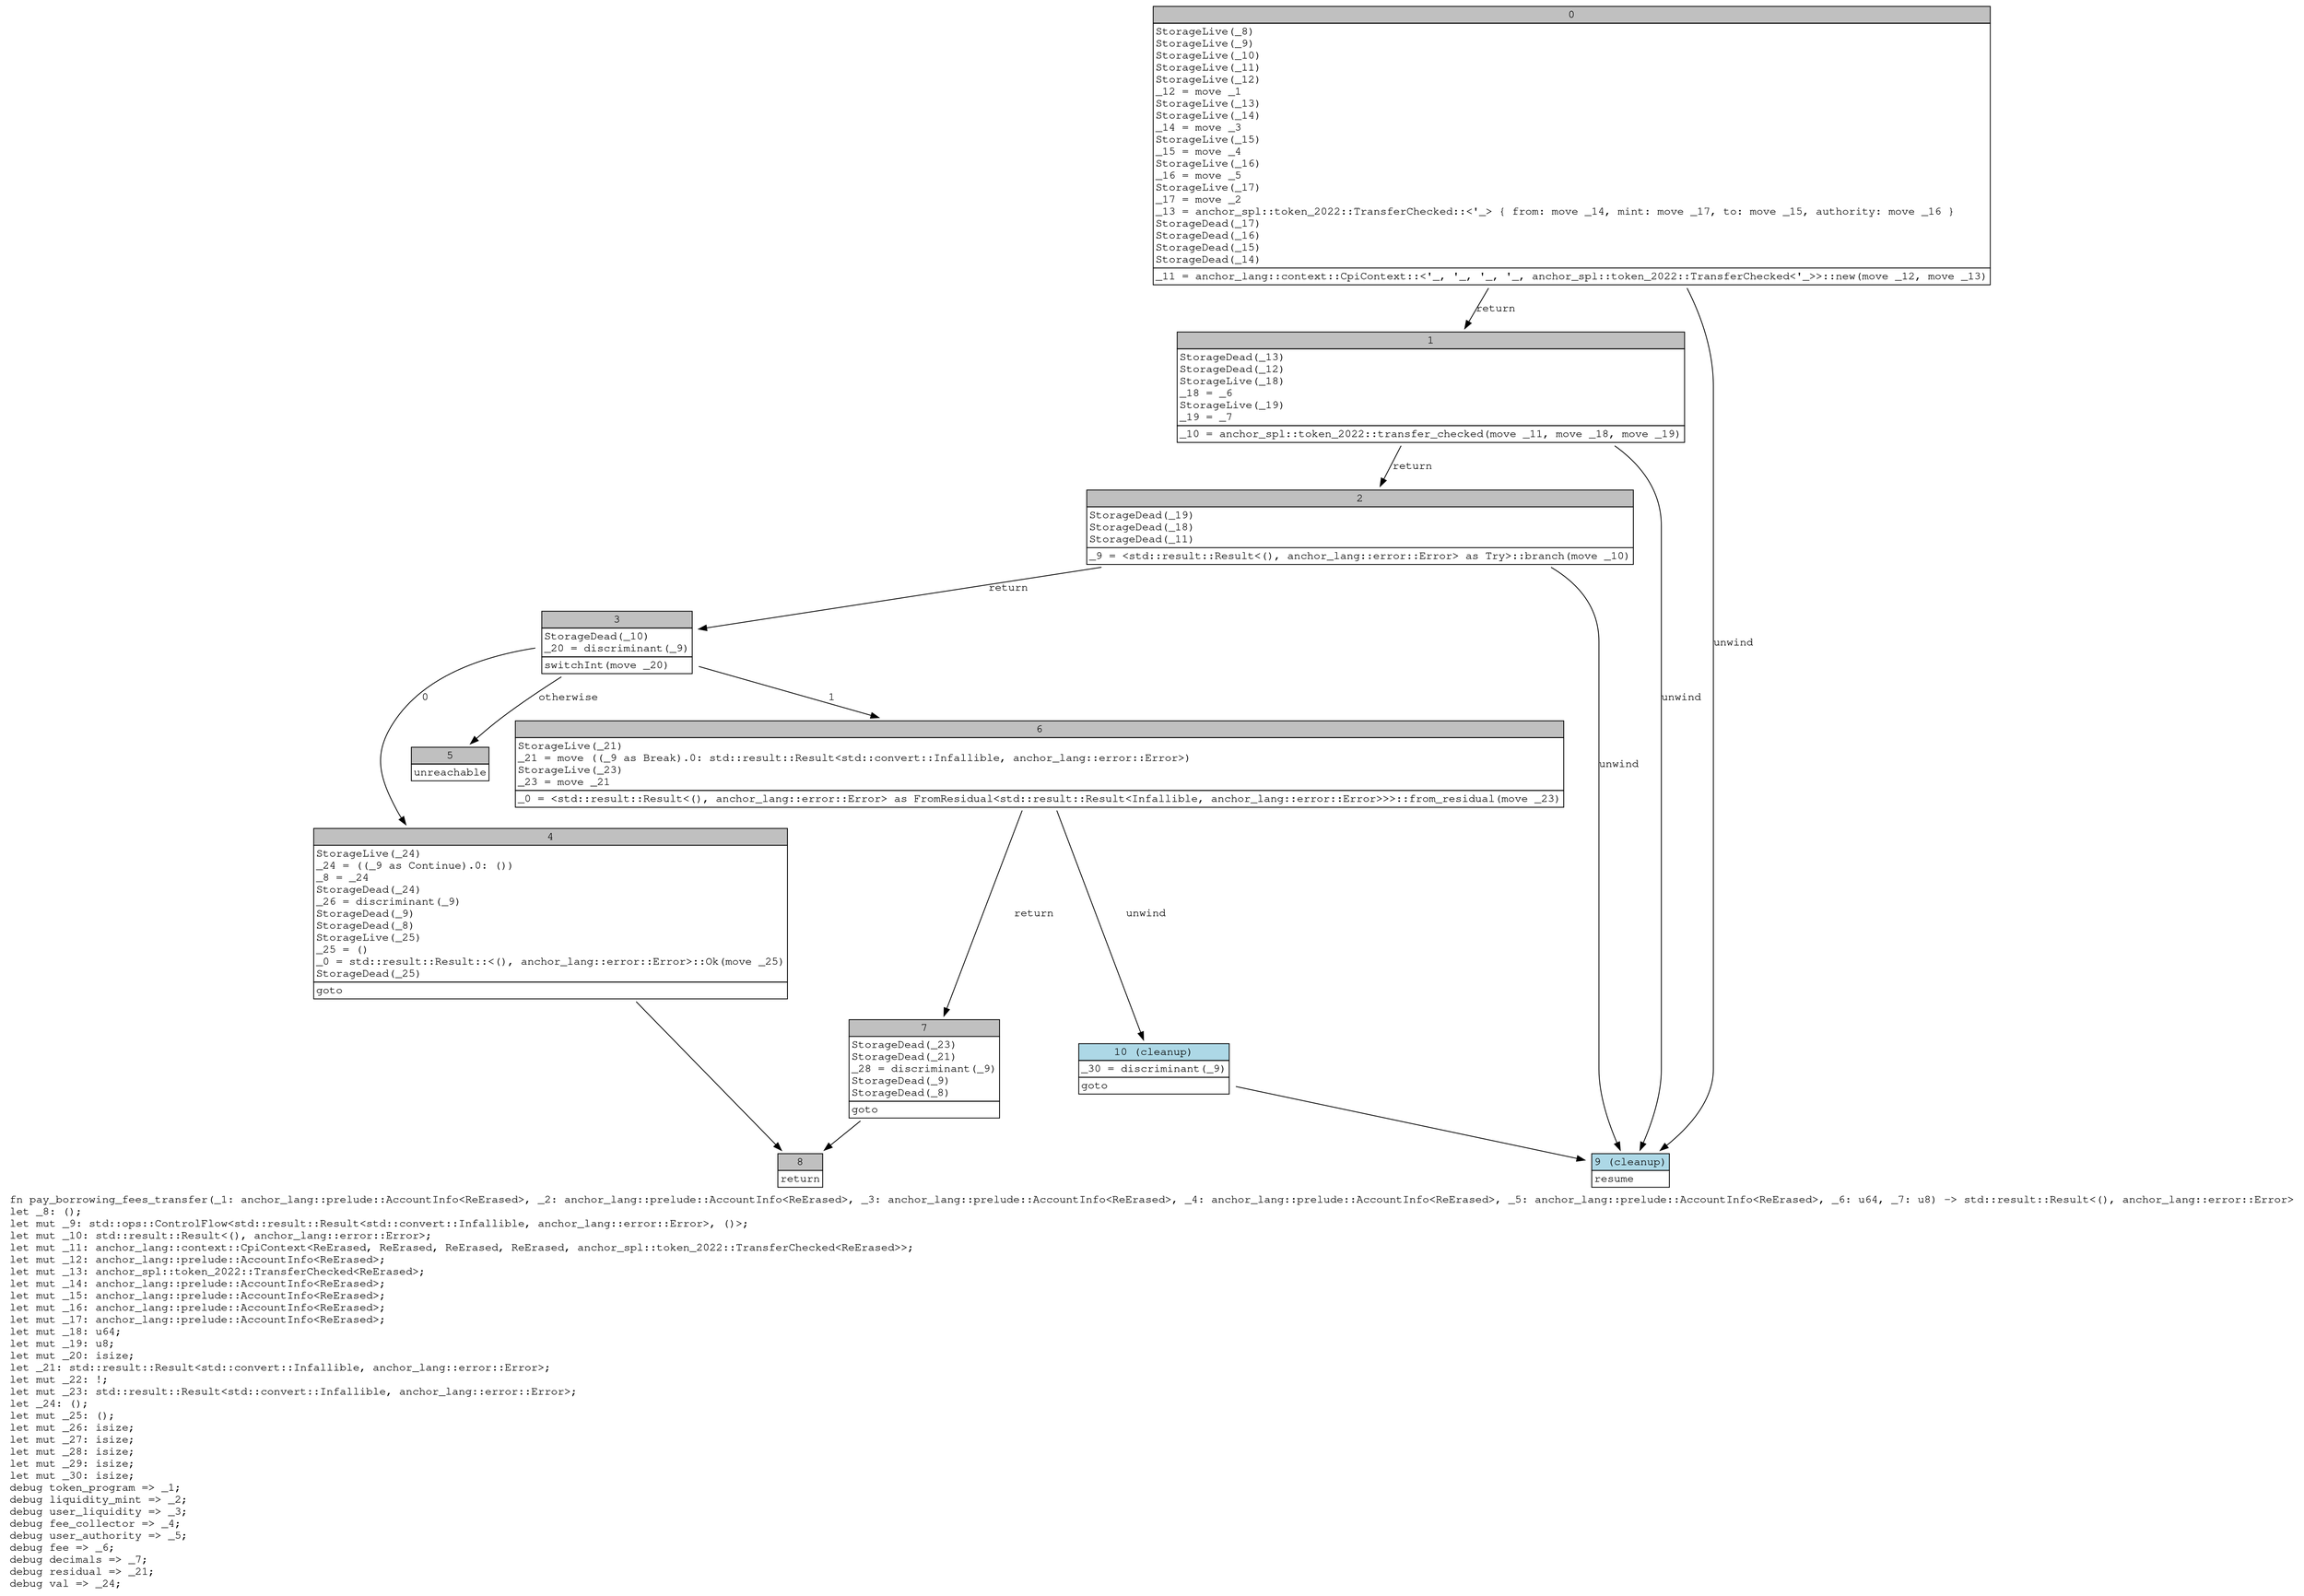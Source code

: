 digraph Mir_0_2815 {
    graph [fontname="Courier, monospace"];
    node [fontname="Courier, monospace"];
    edge [fontname="Courier, monospace"];
    label=<fn pay_borrowing_fees_transfer(_1: anchor_lang::prelude::AccountInfo&lt;ReErased&gt;, _2: anchor_lang::prelude::AccountInfo&lt;ReErased&gt;, _3: anchor_lang::prelude::AccountInfo&lt;ReErased&gt;, _4: anchor_lang::prelude::AccountInfo&lt;ReErased&gt;, _5: anchor_lang::prelude::AccountInfo&lt;ReErased&gt;, _6: u64, _7: u8) -&gt; std::result::Result&lt;(), anchor_lang::error::Error&gt;<br align="left"/>let _8: ();<br align="left"/>let mut _9: std::ops::ControlFlow&lt;std::result::Result&lt;std::convert::Infallible, anchor_lang::error::Error&gt;, ()&gt;;<br align="left"/>let mut _10: std::result::Result&lt;(), anchor_lang::error::Error&gt;;<br align="left"/>let mut _11: anchor_lang::context::CpiContext&lt;ReErased, ReErased, ReErased, ReErased, anchor_spl::token_2022::TransferChecked&lt;ReErased&gt;&gt;;<br align="left"/>let mut _12: anchor_lang::prelude::AccountInfo&lt;ReErased&gt;;<br align="left"/>let mut _13: anchor_spl::token_2022::TransferChecked&lt;ReErased&gt;;<br align="left"/>let mut _14: anchor_lang::prelude::AccountInfo&lt;ReErased&gt;;<br align="left"/>let mut _15: anchor_lang::prelude::AccountInfo&lt;ReErased&gt;;<br align="left"/>let mut _16: anchor_lang::prelude::AccountInfo&lt;ReErased&gt;;<br align="left"/>let mut _17: anchor_lang::prelude::AccountInfo&lt;ReErased&gt;;<br align="left"/>let mut _18: u64;<br align="left"/>let mut _19: u8;<br align="left"/>let mut _20: isize;<br align="left"/>let _21: std::result::Result&lt;std::convert::Infallible, anchor_lang::error::Error&gt;;<br align="left"/>let mut _22: !;<br align="left"/>let mut _23: std::result::Result&lt;std::convert::Infallible, anchor_lang::error::Error&gt;;<br align="left"/>let _24: ();<br align="left"/>let mut _25: ();<br align="left"/>let mut _26: isize;<br align="left"/>let mut _27: isize;<br align="left"/>let mut _28: isize;<br align="left"/>let mut _29: isize;<br align="left"/>let mut _30: isize;<br align="left"/>debug token_program =&gt; _1;<br align="left"/>debug liquidity_mint =&gt; _2;<br align="left"/>debug user_liquidity =&gt; _3;<br align="left"/>debug fee_collector =&gt; _4;<br align="left"/>debug user_authority =&gt; _5;<br align="left"/>debug fee =&gt; _6;<br align="left"/>debug decimals =&gt; _7;<br align="left"/>debug residual =&gt; _21;<br align="left"/>debug val =&gt; _24;<br align="left"/>>;
    bb0__0_2815 [shape="none", label=<<table border="0" cellborder="1" cellspacing="0"><tr><td bgcolor="gray" align="center" colspan="1">0</td></tr><tr><td align="left" balign="left">StorageLive(_8)<br/>StorageLive(_9)<br/>StorageLive(_10)<br/>StorageLive(_11)<br/>StorageLive(_12)<br/>_12 = move _1<br/>StorageLive(_13)<br/>StorageLive(_14)<br/>_14 = move _3<br/>StorageLive(_15)<br/>_15 = move _4<br/>StorageLive(_16)<br/>_16 = move _5<br/>StorageLive(_17)<br/>_17 = move _2<br/>_13 = anchor_spl::token_2022::TransferChecked::&lt;'_&gt; { from: move _14, mint: move _17, to: move _15, authority: move _16 }<br/>StorageDead(_17)<br/>StorageDead(_16)<br/>StorageDead(_15)<br/>StorageDead(_14)<br/></td></tr><tr><td align="left">_11 = anchor_lang::context::CpiContext::&lt;'_, '_, '_, '_, anchor_spl::token_2022::TransferChecked&lt;'_&gt;&gt;::new(move _12, move _13)</td></tr></table>>];
    bb1__0_2815 [shape="none", label=<<table border="0" cellborder="1" cellspacing="0"><tr><td bgcolor="gray" align="center" colspan="1">1</td></tr><tr><td align="left" balign="left">StorageDead(_13)<br/>StorageDead(_12)<br/>StorageLive(_18)<br/>_18 = _6<br/>StorageLive(_19)<br/>_19 = _7<br/></td></tr><tr><td align="left">_10 = anchor_spl::token_2022::transfer_checked(move _11, move _18, move _19)</td></tr></table>>];
    bb2__0_2815 [shape="none", label=<<table border="0" cellborder="1" cellspacing="0"><tr><td bgcolor="gray" align="center" colspan="1">2</td></tr><tr><td align="left" balign="left">StorageDead(_19)<br/>StorageDead(_18)<br/>StorageDead(_11)<br/></td></tr><tr><td align="left">_9 = &lt;std::result::Result&lt;(), anchor_lang::error::Error&gt; as Try&gt;::branch(move _10)</td></tr></table>>];
    bb3__0_2815 [shape="none", label=<<table border="0" cellborder="1" cellspacing="0"><tr><td bgcolor="gray" align="center" colspan="1">3</td></tr><tr><td align="left" balign="left">StorageDead(_10)<br/>_20 = discriminant(_9)<br/></td></tr><tr><td align="left">switchInt(move _20)</td></tr></table>>];
    bb4__0_2815 [shape="none", label=<<table border="0" cellborder="1" cellspacing="0"><tr><td bgcolor="gray" align="center" colspan="1">4</td></tr><tr><td align="left" balign="left">StorageLive(_24)<br/>_24 = ((_9 as Continue).0: ())<br/>_8 = _24<br/>StorageDead(_24)<br/>_26 = discriminant(_9)<br/>StorageDead(_9)<br/>StorageDead(_8)<br/>StorageLive(_25)<br/>_25 = ()<br/>_0 = std::result::Result::&lt;(), anchor_lang::error::Error&gt;::Ok(move _25)<br/>StorageDead(_25)<br/></td></tr><tr><td align="left">goto</td></tr></table>>];
    bb5__0_2815 [shape="none", label=<<table border="0" cellborder="1" cellspacing="0"><tr><td bgcolor="gray" align="center" colspan="1">5</td></tr><tr><td align="left">unreachable</td></tr></table>>];
    bb6__0_2815 [shape="none", label=<<table border="0" cellborder="1" cellspacing="0"><tr><td bgcolor="gray" align="center" colspan="1">6</td></tr><tr><td align="left" balign="left">StorageLive(_21)<br/>_21 = move ((_9 as Break).0: std::result::Result&lt;std::convert::Infallible, anchor_lang::error::Error&gt;)<br/>StorageLive(_23)<br/>_23 = move _21<br/></td></tr><tr><td align="left">_0 = &lt;std::result::Result&lt;(), anchor_lang::error::Error&gt; as FromResidual&lt;std::result::Result&lt;Infallible, anchor_lang::error::Error&gt;&gt;&gt;::from_residual(move _23)</td></tr></table>>];
    bb7__0_2815 [shape="none", label=<<table border="0" cellborder="1" cellspacing="0"><tr><td bgcolor="gray" align="center" colspan="1">7</td></tr><tr><td align="left" balign="left">StorageDead(_23)<br/>StorageDead(_21)<br/>_28 = discriminant(_9)<br/>StorageDead(_9)<br/>StorageDead(_8)<br/></td></tr><tr><td align="left">goto</td></tr></table>>];
    bb8__0_2815 [shape="none", label=<<table border="0" cellborder="1" cellspacing="0"><tr><td bgcolor="gray" align="center" colspan="1">8</td></tr><tr><td align="left">return</td></tr></table>>];
    bb9__0_2815 [shape="none", label=<<table border="0" cellborder="1" cellspacing="0"><tr><td bgcolor="lightblue" align="center" colspan="1">9 (cleanup)</td></tr><tr><td align="left">resume</td></tr></table>>];
    bb10__0_2815 [shape="none", label=<<table border="0" cellborder="1" cellspacing="0"><tr><td bgcolor="lightblue" align="center" colspan="1">10 (cleanup)</td></tr><tr><td align="left" balign="left">_30 = discriminant(_9)<br/></td></tr><tr><td align="left">goto</td></tr></table>>];
    bb0__0_2815 -> bb1__0_2815 [label="return"];
    bb0__0_2815 -> bb9__0_2815 [label="unwind"];
    bb1__0_2815 -> bb2__0_2815 [label="return"];
    bb1__0_2815 -> bb9__0_2815 [label="unwind"];
    bb2__0_2815 -> bb3__0_2815 [label="return"];
    bb2__0_2815 -> bb9__0_2815 [label="unwind"];
    bb3__0_2815 -> bb4__0_2815 [label="0"];
    bb3__0_2815 -> bb6__0_2815 [label="1"];
    bb3__0_2815 -> bb5__0_2815 [label="otherwise"];
    bb4__0_2815 -> bb8__0_2815 [label=""];
    bb6__0_2815 -> bb7__0_2815 [label="return"];
    bb6__0_2815 -> bb10__0_2815 [label="unwind"];
    bb7__0_2815 -> bb8__0_2815 [label=""];
    bb10__0_2815 -> bb9__0_2815 [label=""];
}
